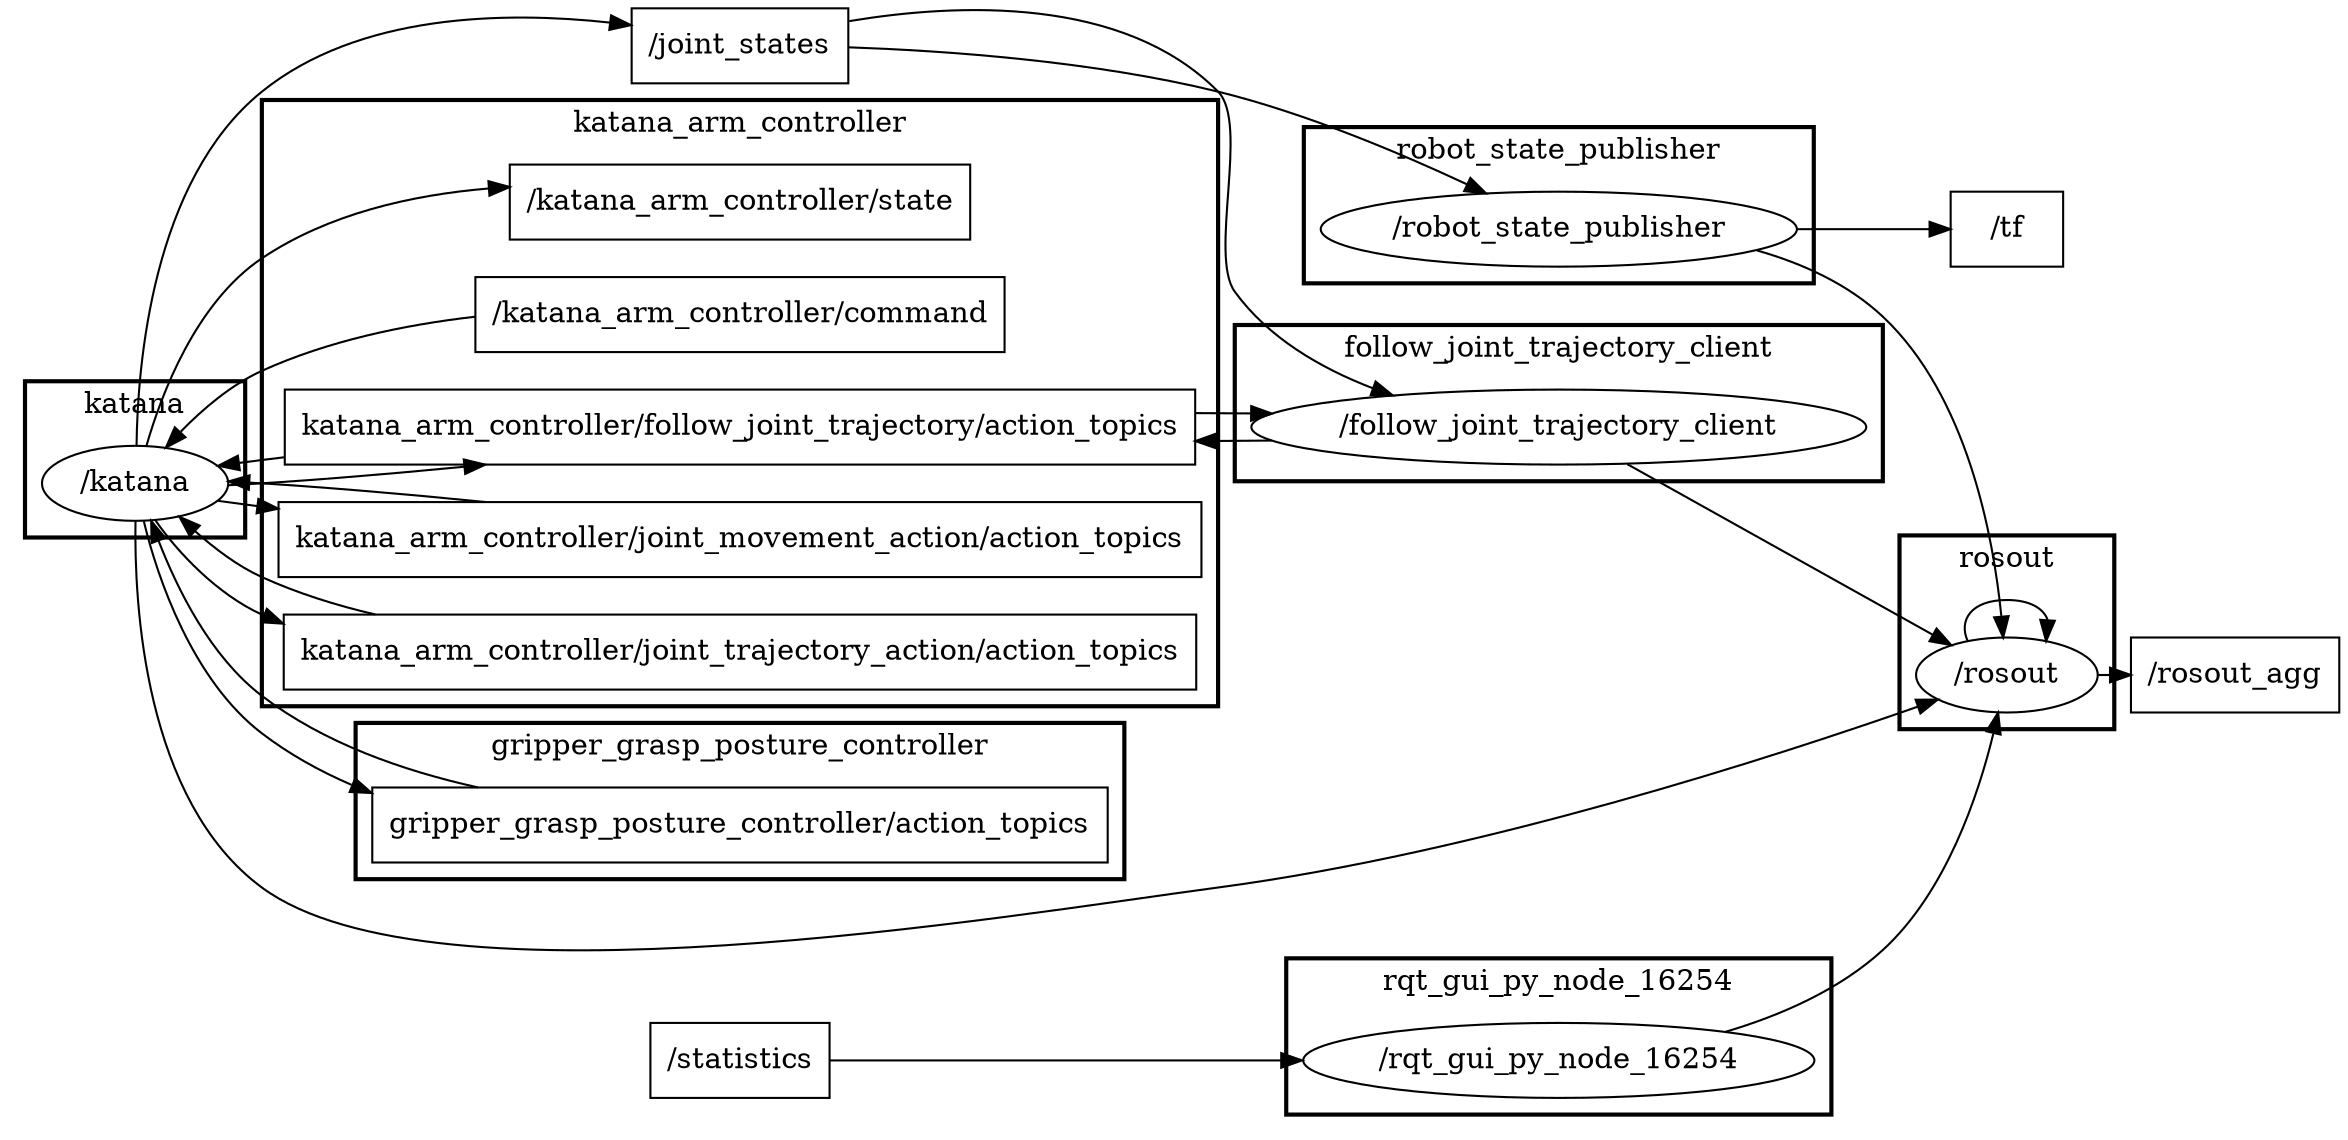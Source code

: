 digraph graphname {
	graph [bb="0,0,1214,456",
		compound=True,
		rank=same,
		rankdir=LR,
		ranksep=0.2
	];
	node [label="\N"];
	subgraph cluster_katana_arm_controller {
		graph [bb="404,121,770,412",
			compound=True,
			label=katana_arm_controller,
			lheight=0.21,
			lp="587,400.5",
			lwidth=1.72,
			rank=same,
			rankdir=LR,
			ranksep=0.2,
			style=bold
		];
		_katana_arm_controller_state		 [URL=topic_3A_katana_arm_controller_state,
			height=0.5,
			label="/katana_arm_controller/state",
			pos="587,363",
			shape=box,
			width=2.3889];
		_katana_arm_controller_command		 [URL=topic_3A_katana_arm_controller_command,
			height=0.5,
			label="/katana_arm_controller/command",
			pos="587,309",
			shape=box,
			width=2.8056];
		katana_arm_controller_follow_joint_trajectory_action_topics		 [URL=topic_3Akatana_arm_controller_follow_joint_trajectory_action_topics,
			height=0.5,
			label="katana_arm_controller/follow_joint_trajectory/action_topics",
			pos="587,255",
			shape=box,
			width=4.7778];
		katana_arm_controller_joint_movement_action_action_topics		 [URL=topic_3Akatana_arm_controller_joint_movement_action_action_topics,
			height=0.5,
			label="katana_arm_controller/joint_movement_action/action_topics",
			pos="587,201",
			shape=box,
			width=4.8472];
		katana_arm_controller_joint_trajectory_action_action_topics		 [URL=topic_3Akatana_arm_controller_joint_trajectory_action_action_topics,
			height=0.5,
			label="katana_arm_controller/joint_trajectory_action/action_topics",
			pos="587,147",
			shape=box,
			width=4.75];
	}
	subgraph cluster_gripper_grasp_posture_controller {
		graph [bb="8,229,298,304",
			compound=True,
			label=gripper_grasp_posture_controller,
			lheight=0.21,
			lp="153,292.5",
			lwidth=2.51,
			rank=same,
			rankdir=LR,
			ranksep=0.2,
			style=bold
		];
		gripper_grasp_posture_controller_action_topics		 [URL=topic_3Agripper_grasp_posture_controller_action_topics,
			height=0.5,
			label="gripper_grasp_posture_controller/action_topics",
			pos="153,255",
			shape=box,
			width=3.7917];
	}
	subgraph cluster_rosout {
		graph [bb="1040,152,1126,245",
			compound=True,
			label=rosout,
			lheight=0.21,
			lp="1083,233.5",
			lwidth=0.47,
			rank=same,
			rankdir=LR,
			ranksep=0.2,
			style=bold
		];
		_rosout		 [URL=_rosout,
			height=0.5,
			label="/rosout",
			pos="1083,178",
			shape=ellipse,
			width=0.97491];
		_rosout -> _rosout		 [penwidth=1,
			pos="e,1098.7,194.29 1067.3,194.29 1063.5,204.39 1068.8,214 1083,214 1092.1,214 1097.5,210.06 1099.3,204.57"];
	}
	subgraph cluster_follow_joint_trajectory_client {
		graph [bb="778,229,1032,304",
			compound=True,
			label=follow_joint_trajectory_client,
			lheight=0.21,
			lp="905,292.5",
			lwidth=2.26,
			rank=same,
			rankdir=LR,
			ranksep=0.2,
			style=bold
		];
		_follow_joint_trajectory_client		 [URL=_follow_joint_trajectory_client,
			height=0.5,
			label="/follow_joint_trajectory_client",
			pos="905,255",
			shape=ellipse,
			width=3.2858];
	}
	subgraph cluster_katana {
		graph [bb="306,229,396,304",
			compound=True,
			label=katana,
			lheight=0.21,
			lp="351,292.5",
			lwidth=0.50,
			rank=same,
			rankdir=LR,
			ranksep=0.2,
			style=bold
		];
		_katana		 [URL=_katana,
			height=0.5,
			label="/katana",
			pos="351,255",
			shape=ellipse,
			width=1.011];
	}
	subgraph cluster_robot_state_publisher {
		graph [bb="808,324,1002,399",
			compound=True,
			label=robot_state_publisher,
			lheight=0.21,
			lp="905,387.5",
			lwidth=1.64,
			rank=same,
			rankdir=LR,
			ranksep=0.2,
			style=bold
		];
		_robot_state_publisher		 [URL=_robot_state_publisher,
			height=0.5,
			label="/robot_state_publisher",
			pos="905,350",
			shape=ellipse,
			width=2.4734];
	}
	subgraph cluster_rqt_gui_py_node_16254 {
		graph [bb="797,8,1013,83",
			compound=True,
			label=rqt_gui_py_node_16254,
			lheight=0.21,
			lp="905,71.5",
			lwidth=1.85,
			rank=same,
			rankdir=LR,
			ranksep=0.2,
			style=bold
		];
		_rqt_gui_py_node_16254		 [URL=_rqt_gui_py_node_16254,
			height=0.5,
			label="/rqt_gui_py_node_16254",
			pos="905,34",
			shape=ellipse,
			width=2.7623];
	}
	_katana_arm_controller_command -> _katana	 [penwidth=1,
		pos="e,374.58,268.81 485.92,300.22 458.91,296.22 429.98,290.41 404,282 397.24,279.81 390.29,276.81 383.77,273.59"];
	katana_arm_controller_follow_joint_trajectory_action_topics -> _follow_joint_trajectory_client	 [penwidth=1,
		pos="e,794.52,261.46 759.41,261.73 767.77,261.7 776.09,261.65 784.26,261.57"];
	katana_arm_controller_follow_joint_trajectory_action_topics -> _katana	 [penwidth=1,
		pos="e,386.03,259.93 414.65,261.06 408.13,260.88 401.89,260.66 396.06,260.41"];
	katana_arm_controller_joint_movement_action_action_topics -> _katana	 [penwidth=1,
		pos="e,382.62,245.76 482.12,219.07 456.21,223.33 428.77,228.98 404,237 399.97,238.3 395.88,239.9 391.85,241.61"];
	katana_arm_controller_joint_trajectory_action_action_topics -> _katana	 [penwidth=1,
		pos="e,361.2,237.65 442.57,165.14 428.93,169.57 415.8,175.37 404,183 387.03,193.97 374.49,212.64 365.98,228.35"];
	_tf	 [URL=topic_3A_tf,
		height=0.5,
		label="/tf",
		pos="1083,350",
		shape=box,
		width=0.75];
	_rosout_agg	 [URL=topic_3A_rosout_agg,
		height=0.5,
		label="/rosout_agg",
		pos="1174,178",
		shape=box,
		width=1.1111];
	_rosout -> _rosout_agg	 [penwidth=1,
		pos="e,1133.7,178 1118.2,178 1119.9,178 1121.7,178 1123.5,178"];
	_joint_states	 [URL=topic_3A_joint_states,
		height=0.5,
		label="/joint_states",
		pos="587,438",
		shape=box,
		width=1.1389];
	_joint_states -> _follow_joint_trajectory_client	 [penwidth=1,
		pos="e,846.39,270.75 628.35,446.19 670.06,452.06 734,453.36 770,416 784.85,400.58 766.11,337.8 778,320 791.88,299.22 814.56,284.7 836.88,274.75"];
	_joint_states -> _robot_state_publisher	 [penwidth=1,
		pos="e,876.38,367.07 628.19,437.01 665.6,435.19 722.56,430.1 770,416 804.69,405.69 841.38,387.01 867.58,372.14"];
	_statistics	 [URL=topic_3A_statistics,
		height=0.5,
		label="/statistics",
		pos="587,34",
		shape=box,
		width=0.93056];
	_statistics -> _rqt_gui_py_node_16254	 [penwidth=1,
		pos="e,805.24,34 620.63,34 661.56,34 733.81,34 795.11,34"];
	gripper_grasp_posture_controller_action_topics -> _katana	 [penwidth=1,
		pos="e,315.93,260.26 289.59,261.29 295.22,261.14 300.65,260.96 305.8,260.75"];
	_follow_joint_trajectory_client -> katana_arm_controller_follow_joint_trajectory_action_topics	 [penwidth=1,
		pos="e,759.41,248.27 794.52,248.54 786.31,248.44 777.91,248.36 769.42,248.32"];
	_follow_joint_trajectory_client -> _rosout	 [penwidth=1,
		pos="e,1055.9,189.44 945.06,237.91 975.36,224.66 1017,206.43 1046.4,193.58"];
	_katana -> _katana_arm_controller_state	 [penwidth=1,
		pos="e,500.6,364.94 358.26,272.76 365.93,291.71 380.84,321.04 404,336 429.43,352.43 460.98,360.4 490.63,363.91"];
	_katana -> katana_arm_controller_follow_joint_trajectory_action_topics	 [penwidth=1,
		pos="e,414.65,248.94 386.03,250.07 391.73,249.76 397.98,249.49 404.63,249.26"];
	_katana -> katana_arm_controller_joint_movement_action_action_topics	 [penwidth=1,
		pos="e,412.3,216.43 366.01,238.57 374.58,232.22 386.09,225.78 402.6,219.74"];
	_katana -> katana_arm_controller_joint_trajectory_action_action_topics	 [penwidth=1,
		pos="e,415.64,158.26 356.12,236.98 362.95,215.48 378.46,181.51 404,165 404.94,164.39 405.89,163.8 406.84,163.21"];
	_katana -> _rosout	 [penwidth=1,
		pos="e,1051.1,170.13 352.68,236.76 354.93,205.97 364.42,144.39 404,117 507.86,45.15 910.82,135.77 1041.1,167.67"];
	_katana -> _joint_states	 [penwidth=1,
		pos="e,545.75,444.62 351.96,273.17 352.95,307.12 360.37,380.04 404,416 440.38,445.98 495.58,448.64 535.65,445.55"];
	_katana -> gripper_grasp_posture_controller_action_topics	 [penwidth=1,
		pos="e,289.59,248.71 315.93,249.74 310.97,249.46 305.63,249.23 300,249.03"];
	_robot_state_publisher -> _tf	 [penwidth=1,
		pos="e,1055.7,350 994.26,350 1012.3,350 1030.4,350 1045.4,350"];
	_robot_state_publisher -> _rosout	 [penwidth=1,
		pos="e,1079.9,196.23 975.01,338.72 995.4,332.51 1016.4,322.89 1032,308 1060.5,280.77 1073,235.52 1078.3,206.23"];
	_rqt_gui_py_node_16254 -> _rosout	 [penwidth=1,
		pos="e,1076.3,160.32 962.64,48.78 986.14,57.064 1012.4,69.369 1032,87 1051.2,104.34 1064.6,130.89 1072.7,150.85"];
}
